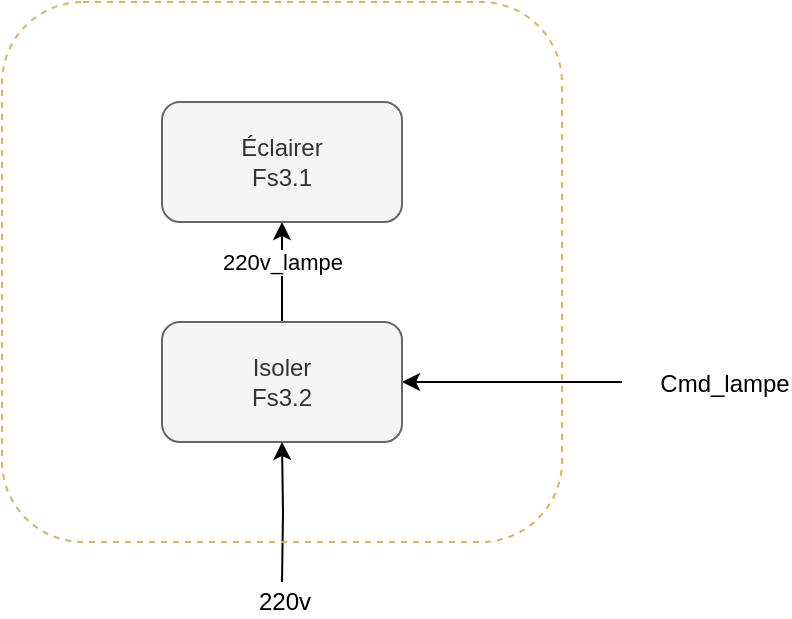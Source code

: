 <mxfile version="11.2.1" type="device" pages="1"><diagram id="tucHU0hSIZ9KFWWhvMHA" name="Page-1"><mxGraphModel dx="1344" dy="755" grid="1" gridSize="10" guides="1" tooltips="1" connect="1" arrows="1" fold="1" page="1" pageScale="1" pageWidth="827" pageHeight="1169" math="0" shadow="0"><root><mxCell id="0"/><mxCell id="1" parent="0"/><mxCell id="gUB9_ePsVVYdUVyVPhXD-1" value="Éclairer&lt;br&gt;Fs3.1" style="rounded=1;whiteSpace=wrap;html=1;fillColor=#f5f5f5;strokeColor=#666666;fontColor=#333333;" vertex="1" parent="1"><mxGeometry x="400" y="280" width="120" height="60" as="geometry"/></mxCell><mxCell id="gUB9_ePsVVYdUVyVPhXD-3" style="edgeStyle=orthogonalEdgeStyle;rounded=0;orthogonalLoop=1;jettySize=auto;html=1;entryX=1;entryY=0.5;entryDx=0;entryDy=0;" edge="1" parent="1" target="gUB9_ePsVVYdUVyVPhXD-2"><mxGeometry relative="1" as="geometry"><mxPoint x="630" y="420" as="sourcePoint"/><Array as="points"><mxPoint x="605" y="420"/></Array></mxGeometry></mxCell><mxCell id="gUB9_ePsVVYdUVyVPhXD-7" value="Cmd_lampe" style="text;html=1;resizable=0;points=[];align=center;verticalAlign=middle;labelBackgroundColor=#ffffff;" vertex="1" connectable="0" parent="gUB9_ePsVVYdUVyVPhXD-3"><mxGeometry x="-0.63" y="1" relative="1" as="geometry"><mxPoint x="71.5" y="-0.5" as="offset"/></mxGeometry></mxCell><mxCell id="gUB9_ePsVVYdUVyVPhXD-4" style="edgeStyle=orthogonalEdgeStyle;rounded=0;orthogonalLoop=1;jettySize=auto;html=1;entryX=0.5;entryY=1;entryDx=0;entryDy=0;" edge="1" parent="1" target="gUB9_ePsVVYdUVyVPhXD-2"><mxGeometry relative="1" as="geometry"><mxPoint x="460" y="520" as="sourcePoint"/></mxGeometry></mxCell><mxCell id="gUB9_ePsVVYdUVyVPhXD-6" value="220v" style="text;html=1;resizable=0;points=[];align=center;verticalAlign=middle;labelBackgroundColor=#ffffff;" vertex="1" connectable="0" parent="gUB9_ePsVVYdUVyVPhXD-4"><mxGeometry x="-0.114" y="1" relative="1" as="geometry"><mxPoint x="1" y="41" as="offset"/></mxGeometry></mxCell><mxCell id="gUB9_ePsVVYdUVyVPhXD-5" value="220v_lampe" style="edgeStyle=orthogonalEdgeStyle;rounded=0;orthogonalLoop=1;jettySize=auto;html=1;exitX=0.5;exitY=0;exitDx=0;exitDy=0;entryX=0.5;entryY=1;entryDx=0;entryDy=0;" edge="1" parent="1" source="gUB9_ePsVVYdUVyVPhXD-2" target="gUB9_ePsVVYdUVyVPhXD-1"><mxGeometry x="0.2" relative="1" as="geometry"><mxPoint as="offset"/></mxGeometry></mxCell><mxCell id="gUB9_ePsVVYdUVyVPhXD-2" value="Isoler&lt;br&gt;Fs3.2" style="rounded=1;whiteSpace=wrap;html=1;fillColor=#f5f5f5;strokeColor=#666666;fontColor=#333333;" vertex="1" parent="1"><mxGeometry x="400" y="390" width="120" height="60" as="geometry"/></mxCell><mxCell id="gUB9_ePsVVYdUVyVPhXD-8" value="" style="rounded=1;whiteSpace=wrap;html=1;fillColor=none;strokeColor=#d6b656;dashed=1;" vertex="1" parent="1"><mxGeometry x="320" y="230" width="280" height="270" as="geometry"/></mxCell></root></mxGraphModel></diagram></mxfile>